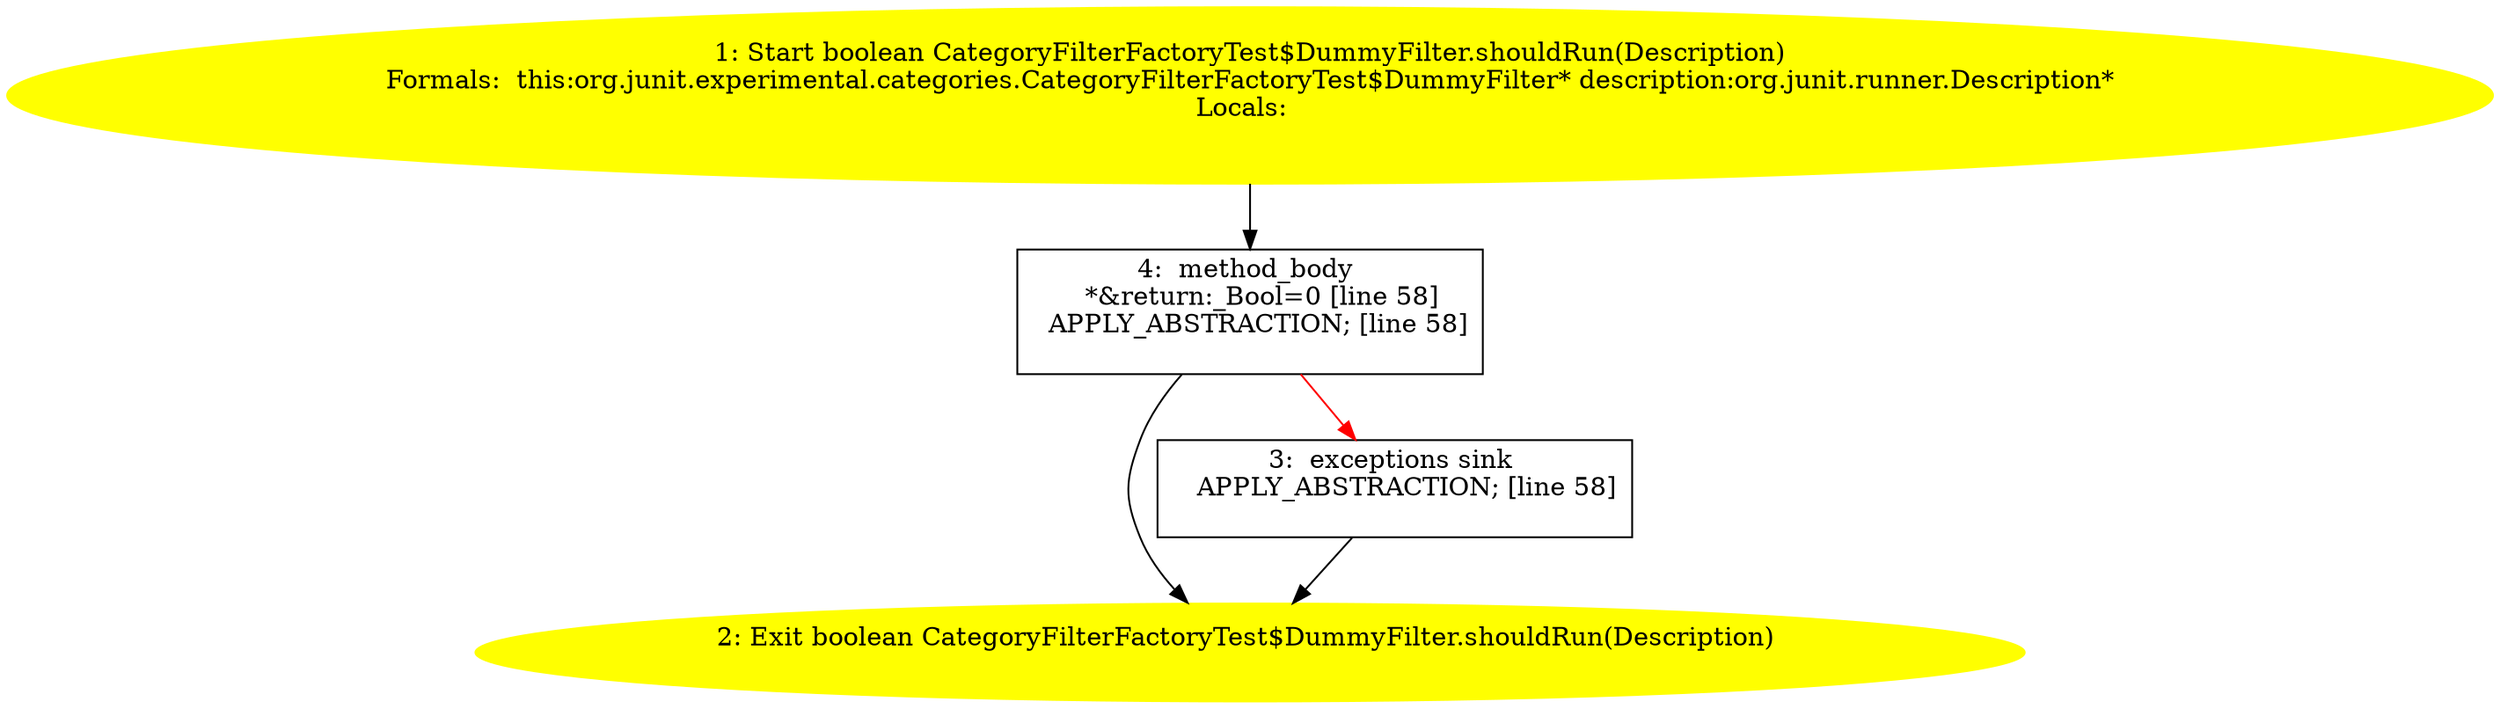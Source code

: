 /* @generated */
digraph cfg {
"org.junit.experimental.categories.CategoryFilterFactoryTest$DummyFilter.shouldRun(org.junit.runner.D.4568bbc982b2693850a25f22634d903c_1" [label="1: Start boolean CategoryFilterFactoryTest$DummyFilter.shouldRun(Description)\nFormals:  this:org.junit.experimental.categories.CategoryFilterFactoryTest$DummyFilter* description:org.junit.runner.Description*\nLocals:  \n  " color=yellow style=filled]
	

	 "org.junit.experimental.categories.CategoryFilterFactoryTest$DummyFilter.shouldRun(org.junit.runner.D.4568bbc982b2693850a25f22634d903c_1" -> "org.junit.experimental.categories.CategoryFilterFactoryTest$DummyFilter.shouldRun(org.junit.runner.D.4568bbc982b2693850a25f22634d903c_4" ;
"org.junit.experimental.categories.CategoryFilterFactoryTest$DummyFilter.shouldRun(org.junit.runner.D.4568bbc982b2693850a25f22634d903c_2" [label="2: Exit boolean CategoryFilterFactoryTest$DummyFilter.shouldRun(Description) \n  " color=yellow style=filled]
	

"org.junit.experimental.categories.CategoryFilterFactoryTest$DummyFilter.shouldRun(org.junit.runner.D.4568bbc982b2693850a25f22634d903c_3" [label="3:  exceptions sink \n   APPLY_ABSTRACTION; [line 58]\n " shape="box"]
	

	 "org.junit.experimental.categories.CategoryFilterFactoryTest$DummyFilter.shouldRun(org.junit.runner.D.4568bbc982b2693850a25f22634d903c_3" -> "org.junit.experimental.categories.CategoryFilterFactoryTest$DummyFilter.shouldRun(org.junit.runner.D.4568bbc982b2693850a25f22634d903c_2" ;
"org.junit.experimental.categories.CategoryFilterFactoryTest$DummyFilter.shouldRun(org.junit.runner.D.4568bbc982b2693850a25f22634d903c_4" [label="4:  method_body \n   *&return:_Bool=0 [line 58]\n  APPLY_ABSTRACTION; [line 58]\n " shape="box"]
	

	 "org.junit.experimental.categories.CategoryFilterFactoryTest$DummyFilter.shouldRun(org.junit.runner.D.4568bbc982b2693850a25f22634d903c_4" -> "org.junit.experimental.categories.CategoryFilterFactoryTest$DummyFilter.shouldRun(org.junit.runner.D.4568bbc982b2693850a25f22634d903c_2" ;
	 "org.junit.experimental.categories.CategoryFilterFactoryTest$DummyFilter.shouldRun(org.junit.runner.D.4568bbc982b2693850a25f22634d903c_4" -> "org.junit.experimental.categories.CategoryFilterFactoryTest$DummyFilter.shouldRun(org.junit.runner.D.4568bbc982b2693850a25f22634d903c_3" [color="red" ];
}
